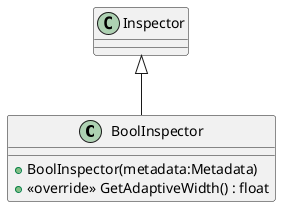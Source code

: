 @startuml
class BoolInspector {
    + BoolInspector(metadata:Metadata)
    + <<override>> GetAdaptiveWidth() : float
}
Inspector <|-- BoolInspector
@enduml

